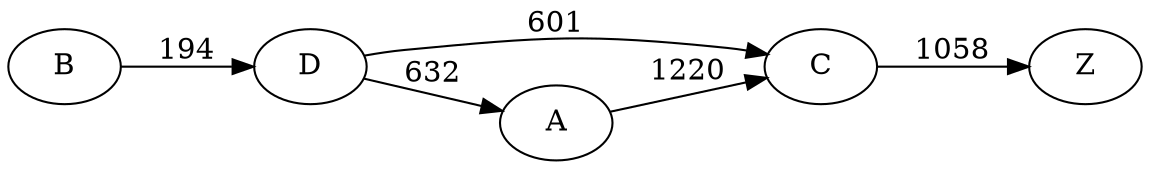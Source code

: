 digraph G {
	rankdir=LR size="8,5"
	B
	D
	B -> D [label=194]
	D
	C
	D -> C [label=601]
	D
	A
	D -> A [label=632]
	C
	Z
	C -> Z [label=1058]
	A
	C
	A -> C [label=1220]
}

